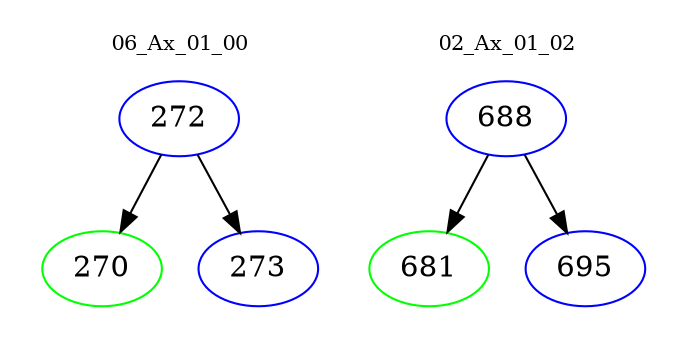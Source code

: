 digraph{
subgraph cluster_0 {
color = white
label = "06_Ax_01_00";
fontsize=10;
T0_272 [label="272", color="blue"]
T0_272 -> T0_270 [color="black"]
T0_270 [label="270", color="green"]
T0_272 -> T0_273 [color="black"]
T0_273 [label="273", color="blue"]
}
subgraph cluster_1 {
color = white
label = "02_Ax_01_02";
fontsize=10;
T1_688 [label="688", color="blue"]
T1_688 -> T1_681 [color="black"]
T1_681 [label="681", color="green"]
T1_688 -> T1_695 [color="black"]
T1_695 [label="695", color="blue"]
}
}
